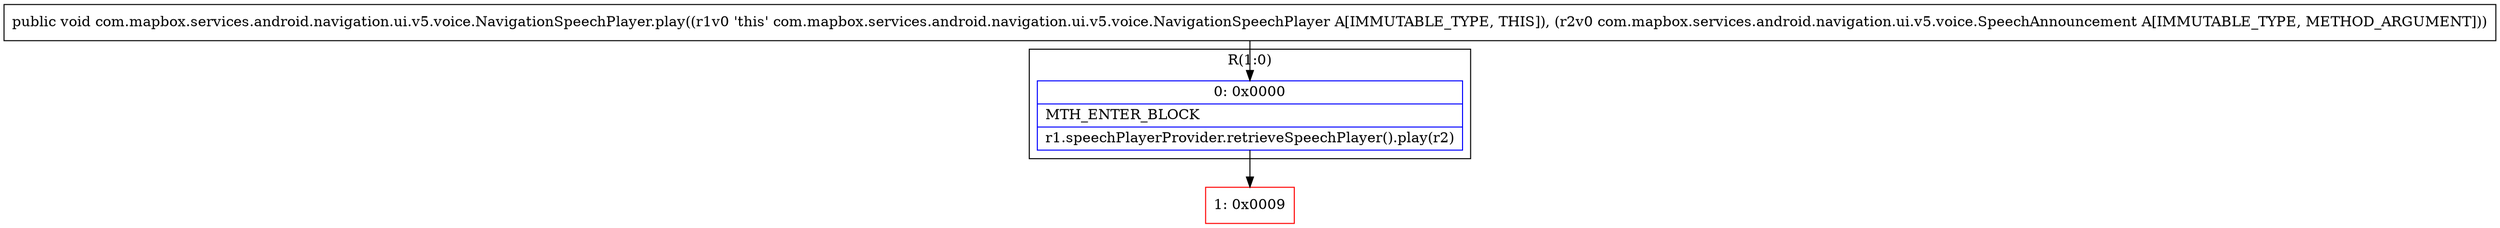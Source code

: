 digraph "CFG forcom.mapbox.services.android.navigation.ui.v5.voice.NavigationSpeechPlayer.play(Lcom\/mapbox\/services\/android\/navigation\/ui\/v5\/voice\/SpeechAnnouncement;)V" {
subgraph cluster_Region_372650330 {
label = "R(1:0)";
node [shape=record,color=blue];
Node_0 [shape=record,label="{0\:\ 0x0000|MTH_ENTER_BLOCK\l|r1.speechPlayerProvider.retrieveSpeechPlayer().play(r2)\l}"];
}
Node_1 [shape=record,color=red,label="{1\:\ 0x0009}"];
MethodNode[shape=record,label="{public void com.mapbox.services.android.navigation.ui.v5.voice.NavigationSpeechPlayer.play((r1v0 'this' com.mapbox.services.android.navigation.ui.v5.voice.NavigationSpeechPlayer A[IMMUTABLE_TYPE, THIS]), (r2v0 com.mapbox.services.android.navigation.ui.v5.voice.SpeechAnnouncement A[IMMUTABLE_TYPE, METHOD_ARGUMENT])) }"];
MethodNode -> Node_0;
Node_0 -> Node_1;
}

